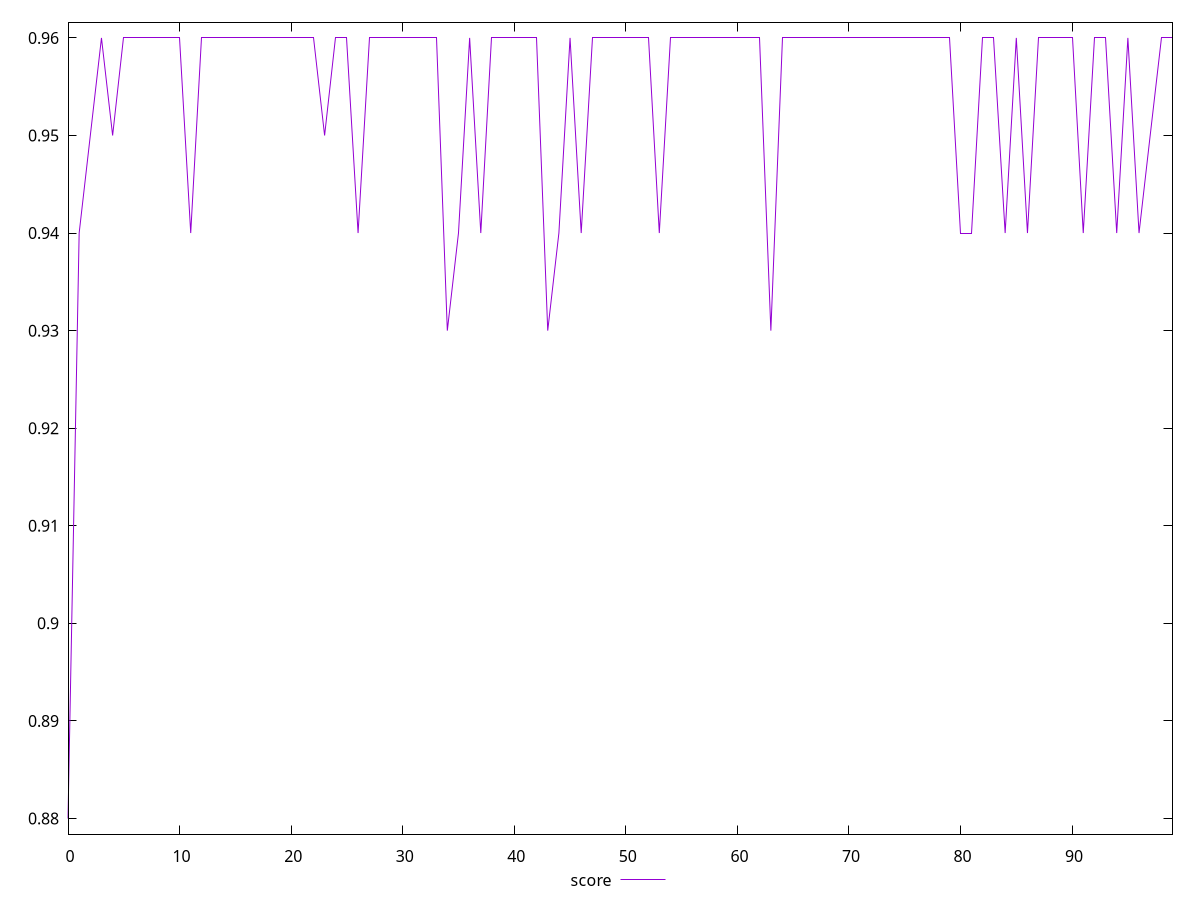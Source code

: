 reset

$score <<EOF
0 0.88
1 0.94
2 0.95
3 0.96
4 0.95
5 0.96
6 0.96
7 0.96
8 0.96
9 0.96
10 0.96
11 0.94
12 0.96
13 0.96
14 0.96
15 0.96
16 0.96
17 0.96
18 0.96
19 0.96
20 0.96
21 0.96
22 0.96
23 0.95
24 0.96
25 0.96
26 0.94
27 0.96
28 0.96
29 0.96
30 0.96
31 0.96
32 0.96
33 0.96
34 0.93
35 0.94
36 0.96
37 0.94
38 0.96
39 0.96
40 0.96
41 0.96
42 0.96
43 0.93
44 0.94
45 0.96
46 0.94
47 0.96
48 0.96
49 0.96
50 0.96
51 0.96
52 0.96
53 0.94
54 0.96
55 0.96
56 0.96
57 0.96
58 0.96
59 0.96
60 0.96
61 0.96
62 0.96
63 0.93
64 0.96
65 0.96
66 0.96
67 0.96
68 0.96
69 0.96
70 0.96
71 0.96
72 0.96
73 0.96
74 0.96
75 0.96
76 0.96
77 0.96
78 0.96
79 0.96
80 0.94
81 0.94
82 0.96
83 0.96
84 0.94
85 0.96
86 0.94
87 0.96
88 0.96
89 0.96
90 0.96
91 0.94
92 0.96
93 0.96
94 0.94
95 0.96
96 0.94
97 0.95
98 0.96
99 0.96
EOF

set key outside below
set xrange [0:99]
set yrange [0.8784:0.9616]
set trange [0.8784:0.9616]
set terminal svg size 640, 500 enhanced background rgb 'white'
set output "report_00019_2021-02-10T18-14-37.922Z//first-contentful-paint/samples/pages+cached+noadtech+nomedia/score/values.svg"

plot $score title "score" with line

reset
